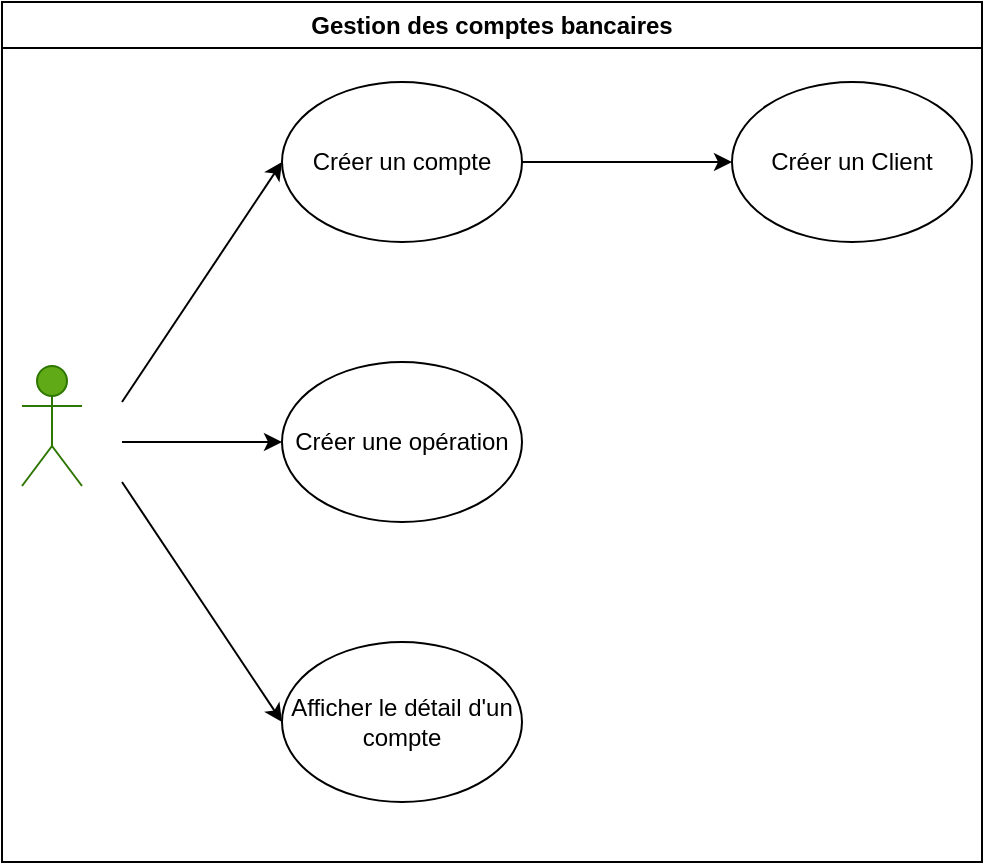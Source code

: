 <mxfile>
    <diagram id="uHYesRMku7xRHsQGQ2gz" name="Page-1">
        <mxGraphModel dx="674" dy="480" grid="1" gridSize="10" guides="1" tooltips="1" connect="1" arrows="1" fold="1" page="1" pageScale="1" pageWidth="850" pageHeight="1100" math="0" shadow="0">
            <root>
                <mxCell id="0"/>
                <mxCell id="1" parent="0"/>
                <mxCell id="2" value="User" style="shape=umlActor;verticalLabelPosition=bottom;verticalAlign=top;html=1;outlineConnect=0;fillColor=#60a917;fontColor=#ffffff;strokeColor=#2D7600;" vertex="1" parent="1">
                    <mxGeometry x="10" y="252" width="30" height="60" as="geometry"/>
                </mxCell>
                <mxCell id="3" value="Créer un compte" style="ellipse;whiteSpace=wrap;html=1;" vertex="1" parent="1">
                    <mxGeometry x="140" y="110" width="120" height="80" as="geometry"/>
                </mxCell>
                <mxCell id="4" value="" style="endArrow=classic;html=1;entryX=0;entryY=0.5;entryDx=0;entryDy=0;" edge="1" parent="1" target="3">
                    <mxGeometry width="50" height="50" relative="1" as="geometry">
                        <mxPoint x="60" y="270" as="sourcePoint"/>
                        <mxPoint x="110" y="170" as="targetPoint"/>
                    </mxGeometry>
                </mxCell>
                <mxCell id="5" value="Créer une opération" style="ellipse;whiteSpace=wrap;html=1;" vertex="1" parent="1">
                    <mxGeometry x="140" y="250" width="120" height="80" as="geometry"/>
                </mxCell>
                <mxCell id="6" value="Afficher le détail d'un compte" style="ellipse;whiteSpace=wrap;html=1;" vertex="1" parent="1">
                    <mxGeometry x="140" y="390" width="120" height="80" as="geometry"/>
                </mxCell>
                <mxCell id="7" value="" style="endArrow=classic;html=1;entryX=0;entryY=0.5;entryDx=0;entryDy=0;" edge="1" parent="1" target="5">
                    <mxGeometry width="50" height="50" relative="1" as="geometry">
                        <mxPoint x="60" y="290" as="sourcePoint"/>
                        <mxPoint x="110" y="240" as="targetPoint"/>
                    </mxGeometry>
                </mxCell>
                <mxCell id="9" value="" style="endArrow=classic;html=1;entryX=0;entryY=0.5;entryDx=0;entryDy=0;" edge="1" parent="1" target="6">
                    <mxGeometry width="50" height="50" relative="1" as="geometry">
                        <mxPoint x="60" y="310" as="sourcePoint"/>
                        <mxPoint x="150" y="160" as="targetPoint"/>
                    </mxGeometry>
                </mxCell>
                <mxCell id="10" value="Créer un Client" style="ellipse;whiteSpace=wrap;html=1;" vertex="1" parent="1">
                    <mxGeometry x="365" y="110" width="120" height="80" as="geometry"/>
                </mxCell>
                <mxCell id="11" value="" style="endArrow=classic;html=1;entryX=0;entryY=0.5;entryDx=0;entryDy=0;" edge="1" parent="1" target="10">
                    <mxGeometry width="50" height="50" relative="1" as="geometry">
                        <mxPoint x="260" y="150" as="sourcePoint"/>
                        <mxPoint x="310" y="100" as="targetPoint"/>
                    </mxGeometry>
                </mxCell>
                <mxCell id="12" value="Gestion des comptes bancaires" style="swimlane;whiteSpace=wrap;html=1;" vertex="1" parent="1">
                    <mxGeometry y="70" width="490" height="430" as="geometry"/>
                </mxCell>
            </root>
        </mxGraphModel>
    </diagram>
</mxfile>